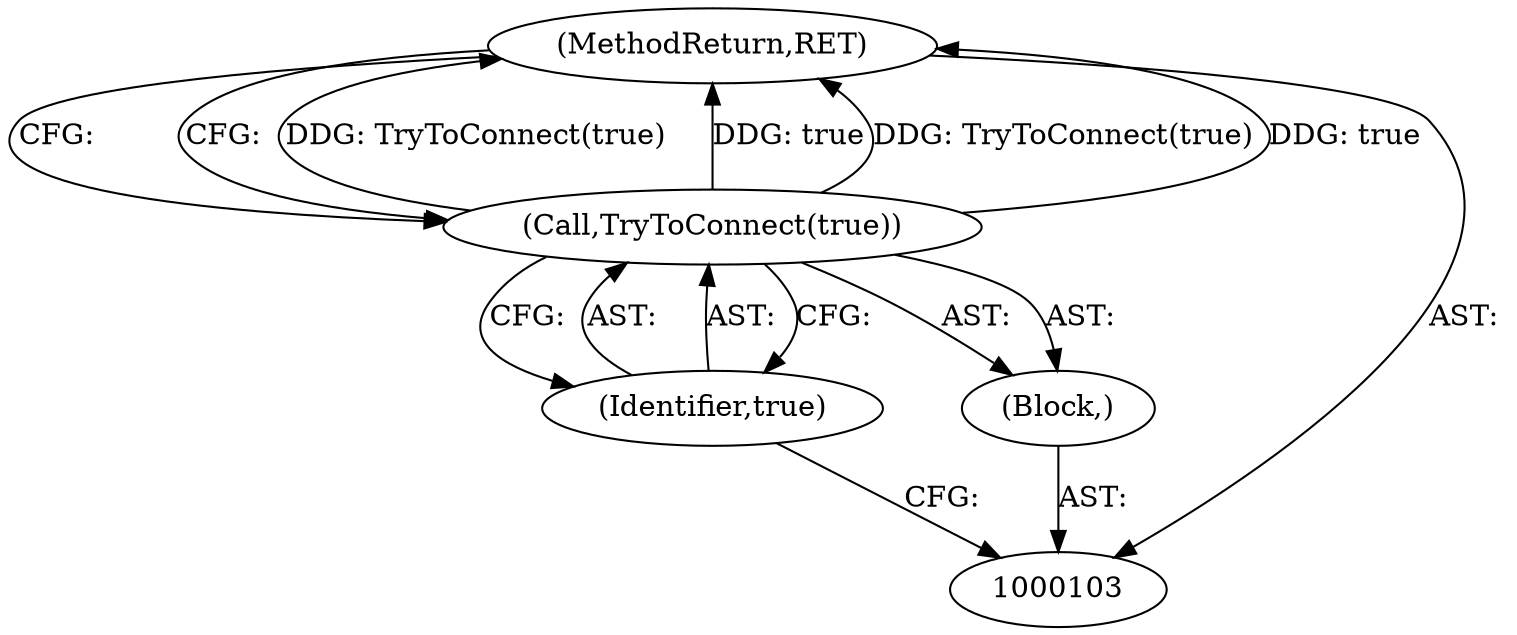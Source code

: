 digraph "0_Chrome_51dfe5e3b332bcea02fb4d4c7493ae841106dd9b_0" {
"1000107" [label="(MethodReturn,RET)"];
"1000106" [label="(Identifier,true)"];
"1000105" [label="(Call,TryToConnect(true))"];
"1000104" [label="(Block,)"];
"1000107" -> "1000103"  [label="AST: "];
"1000107" -> "1000105"  [label="CFG: "];
"1000105" -> "1000107"  [label="DDG: TryToConnect(true)"];
"1000105" -> "1000107"  [label="DDG: true"];
"1000106" -> "1000105"  [label="AST: "];
"1000106" -> "1000103"  [label="CFG: "];
"1000105" -> "1000106"  [label="CFG: "];
"1000105" -> "1000104"  [label="AST: "];
"1000105" -> "1000106"  [label="CFG: "];
"1000106" -> "1000105"  [label="AST: "];
"1000107" -> "1000105"  [label="CFG: "];
"1000105" -> "1000107"  [label="DDG: TryToConnect(true)"];
"1000105" -> "1000107"  [label="DDG: true"];
"1000104" -> "1000103"  [label="AST: "];
"1000105" -> "1000104"  [label="AST: "];
}
